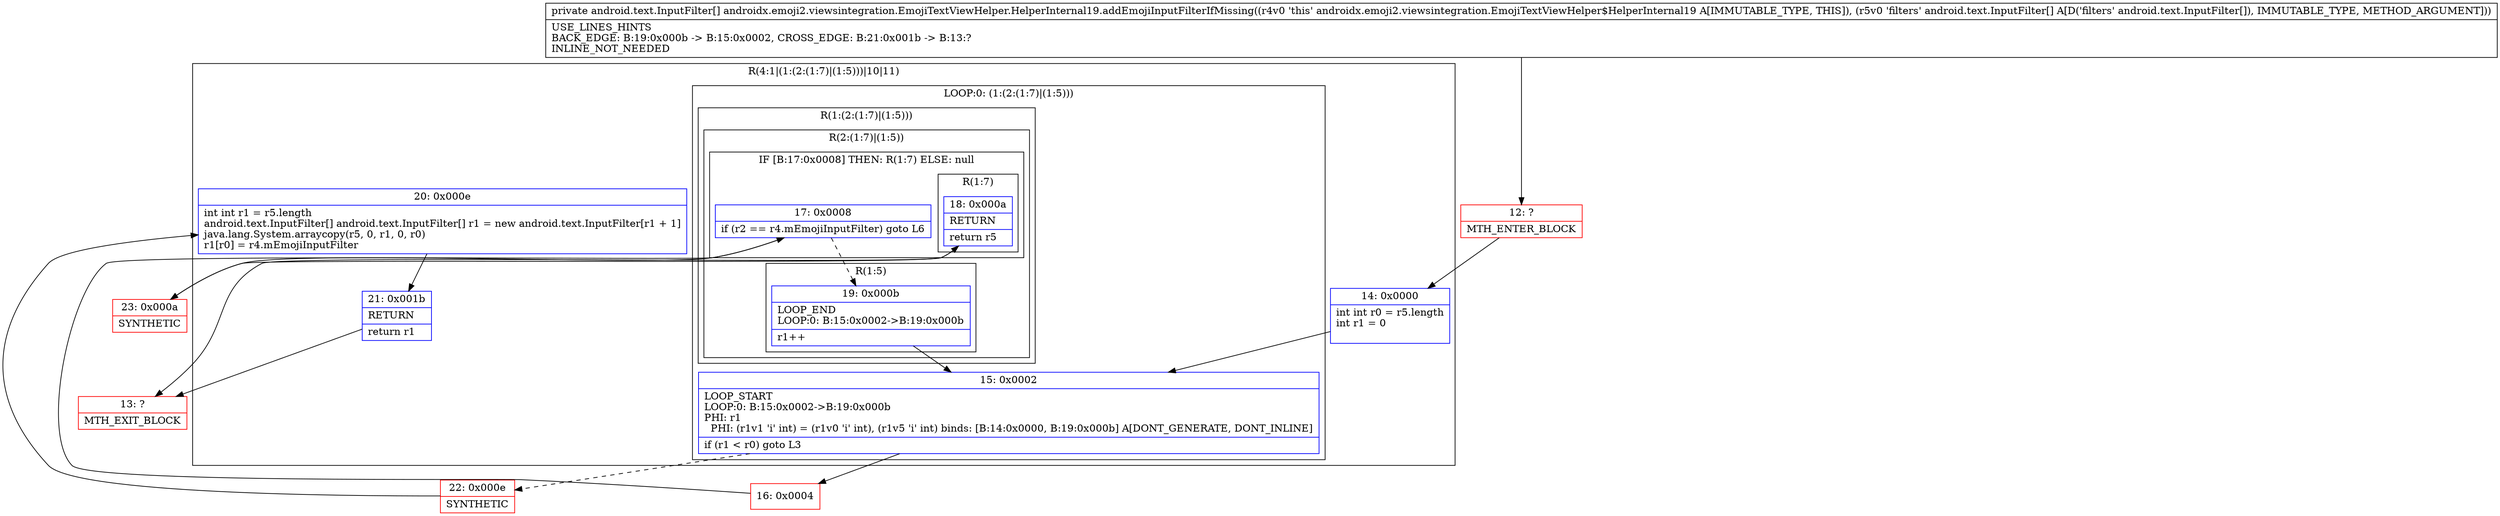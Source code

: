 digraph "CFG forandroidx.emoji2.viewsintegration.EmojiTextViewHelper.HelperInternal19.addEmojiInputFilterIfMissing([Landroid\/text\/InputFilter;)[Landroid\/text\/InputFilter;" {
subgraph cluster_Region_1423820316 {
label = "R(4:1|(1:(2:(1:7)|(1:5)))|10|11)";
node [shape=record,color=blue];
Node_14 [shape=record,label="{14\:\ 0x0000|int int r0 = r5.length\lint r1 = 0\l\l}"];
subgraph cluster_LoopRegion_640103691 {
label = "LOOP:0: (1:(2:(1:7)|(1:5)))";
node [shape=record,color=blue];
Node_15 [shape=record,label="{15\:\ 0x0002|LOOP_START\lLOOP:0: B:15:0x0002\-\>B:19:0x000b\lPHI: r1 \l  PHI: (r1v1 'i' int) = (r1v0 'i' int), (r1v5 'i' int) binds: [B:14:0x0000, B:19:0x000b] A[DONT_GENERATE, DONT_INLINE]\l|if (r1 \< r0) goto L3\l}"];
subgraph cluster_Region_736784090 {
label = "R(1:(2:(1:7)|(1:5)))";
node [shape=record,color=blue];
subgraph cluster_Region_22641900 {
label = "R(2:(1:7)|(1:5))";
node [shape=record,color=blue];
subgraph cluster_IfRegion_652595687 {
label = "IF [B:17:0x0008] THEN: R(1:7) ELSE: null";
node [shape=record,color=blue];
Node_17 [shape=record,label="{17\:\ 0x0008|if (r2 == r4.mEmojiInputFilter) goto L6\l}"];
subgraph cluster_Region_972371805 {
label = "R(1:7)";
node [shape=record,color=blue];
Node_18 [shape=record,label="{18\:\ 0x000a|RETURN\l|return r5\l}"];
}
}
subgraph cluster_Region_1501342909 {
label = "R(1:5)";
node [shape=record,color=blue];
Node_19 [shape=record,label="{19\:\ 0x000b|LOOP_END\lLOOP:0: B:15:0x0002\-\>B:19:0x000b\l|r1++\l}"];
}
}
}
}
Node_20 [shape=record,label="{20\:\ 0x000e|int int r1 = r5.length\landroid.text.InputFilter[] android.text.InputFilter[] r1 = new android.text.InputFilter[r1 + 1]\ljava.lang.System.arraycopy(r5, 0, r1, 0, r0)\lr1[r0] = r4.mEmojiInputFilter\l}"];
Node_21 [shape=record,label="{21\:\ 0x001b|RETURN\l|return r1\l}"];
}
Node_12 [shape=record,color=red,label="{12\:\ ?|MTH_ENTER_BLOCK\l}"];
Node_16 [shape=record,color=red,label="{16\:\ 0x0004}"];
Node_23 [shape=record,color=red,label="{23\:\ 0x000a|SYNTHETIC\l}"];
Node_13 [shape=record,color=red,label="{13\:\ ?|MTH_EXIT_BLOCK\l}"];
Node_22 [shape=record,color=red,label="{22\:\ 0x000e|SYNTHETIC\l}"];
MethodNode[shape=record,label="{private android.text.InputFilter[] androidx.emoji2.viewsintegration.EmojiTextViewHelper.HelperInternal19.addEmojiInputFilterIfMissing((r4v0 'this' androidx.emoji2.viewsintegration.EmojiTextViewHelper$HelperInternal19 A[IMMUTABLE_TYPE, THIS]), (r5v0 'filters' android.text.InputFilter[] A[D('filters' android.text.InputFilter[]), IMMUTABLE_TYPE, METHOD_ARGUMENT]))  | USE_LINES_HINTS\lBACK_EDGE: B:19:0x000b \-\> B:15:0x0002, CROSS_EDGE: B:21:0x001b \-\> B:13:?\lINLINE_NOT_NEEDED\l}"];
MethodNode -> Node_12;Node_14 -> Node_15;
Node_15 -> Node_16;
Node_15 -> Node_22[style=dashed];
Node_17 -> Node_19[style=dashed];
Node_17 -> Node_23;
Node_18 -> Node_13;
Node_19 -> Node_15;
Node_20 -> Node_21;
Node_21 -> Node_13;
Node_12 -> Node_14;
Node_16 -> Node_17;
Node_23 -> Node_18;
Node_22 -> Node_20;
}


